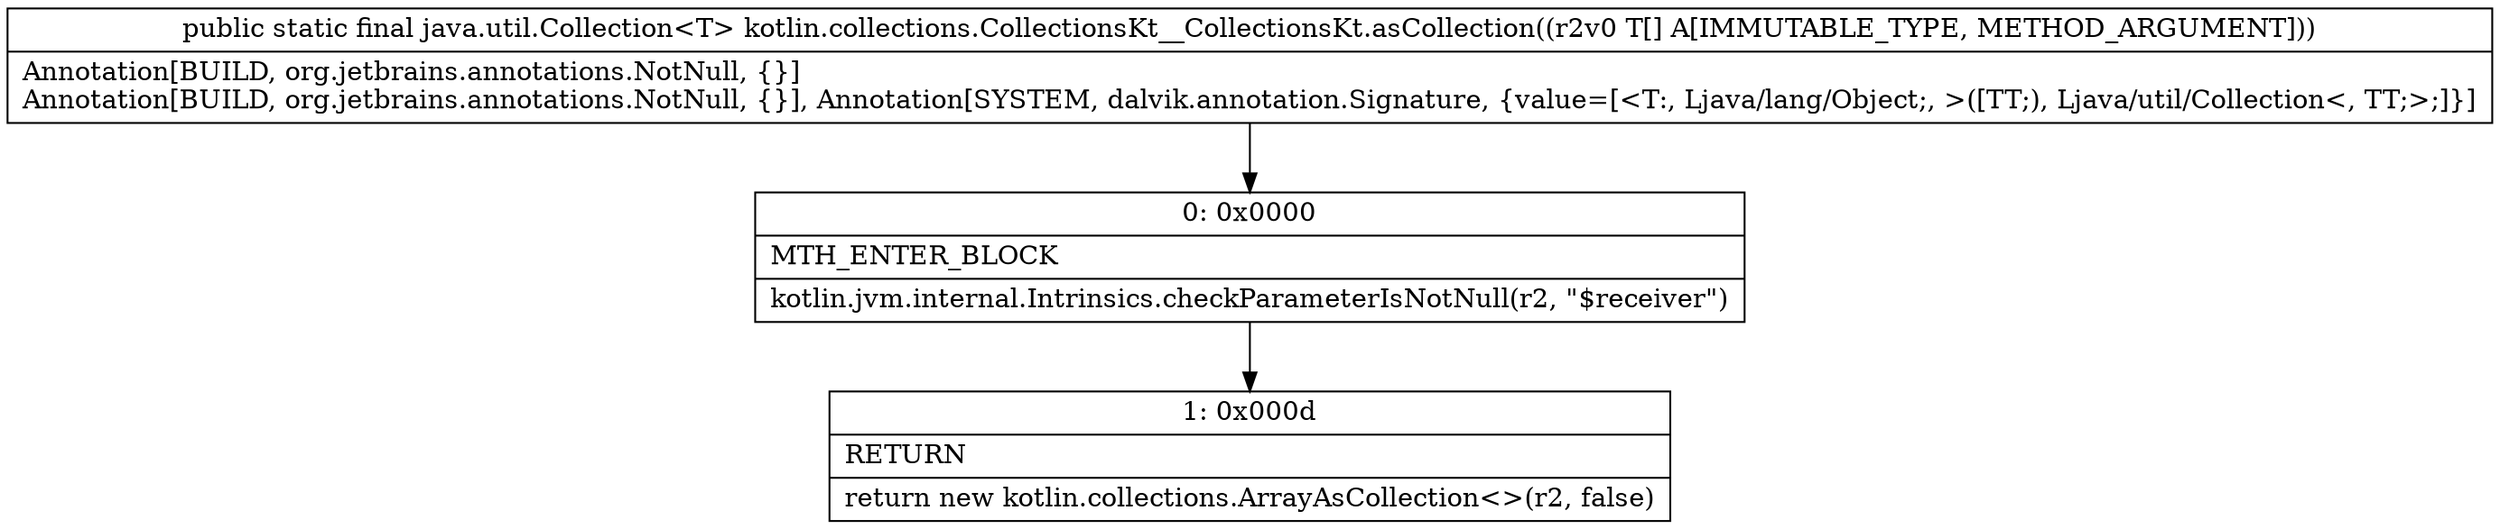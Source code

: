 digraph "CFG forkotlin.collections.CollectionsKt__CollectionsKt.asCollection([Ljava\/lang\/Object;)Ljava\/util\/Collection;" {
Node_0 [shape=record,label="{0\:\ 0x0000|MTH_ENTER_BLOCK\l|kotlin.jvm.internal.Intrinsics.checkParameterIsNotNull(r2, \"$receiver\")\l}"];
Node_1 [shape=record,label="{1\:\ 0x000d|RETURN\l|return new kotlin.collections.ArrayAsCollection\<\>(r2, false)\l}"];
MethodNode[shape=record,label="{public static final java.util.Collection\<T\> kotlin.collections.CollectionsKt__CollectionsKt.asCollection((r2v0 T[] A[IMMUTABLE_TYPE, METHOD_ARGUMENT]))  | Annotation[BUILD, org.jetbrains.annotations.NotNull, \{\}]\lAnnotation[BUILD, org.jetbrains.annotations.NotNull, \{\}], Annotation[SYSTEM, dalvik.annotation.Signature, \{value=[\<T:, Ljava\/lang\/Object;, \>([TT;), Ljava\/util\/Collection\<, TT;\>;]\}]\l}"];
MethodNode -> Node_0;
Node_0 -> Node_1;
}

